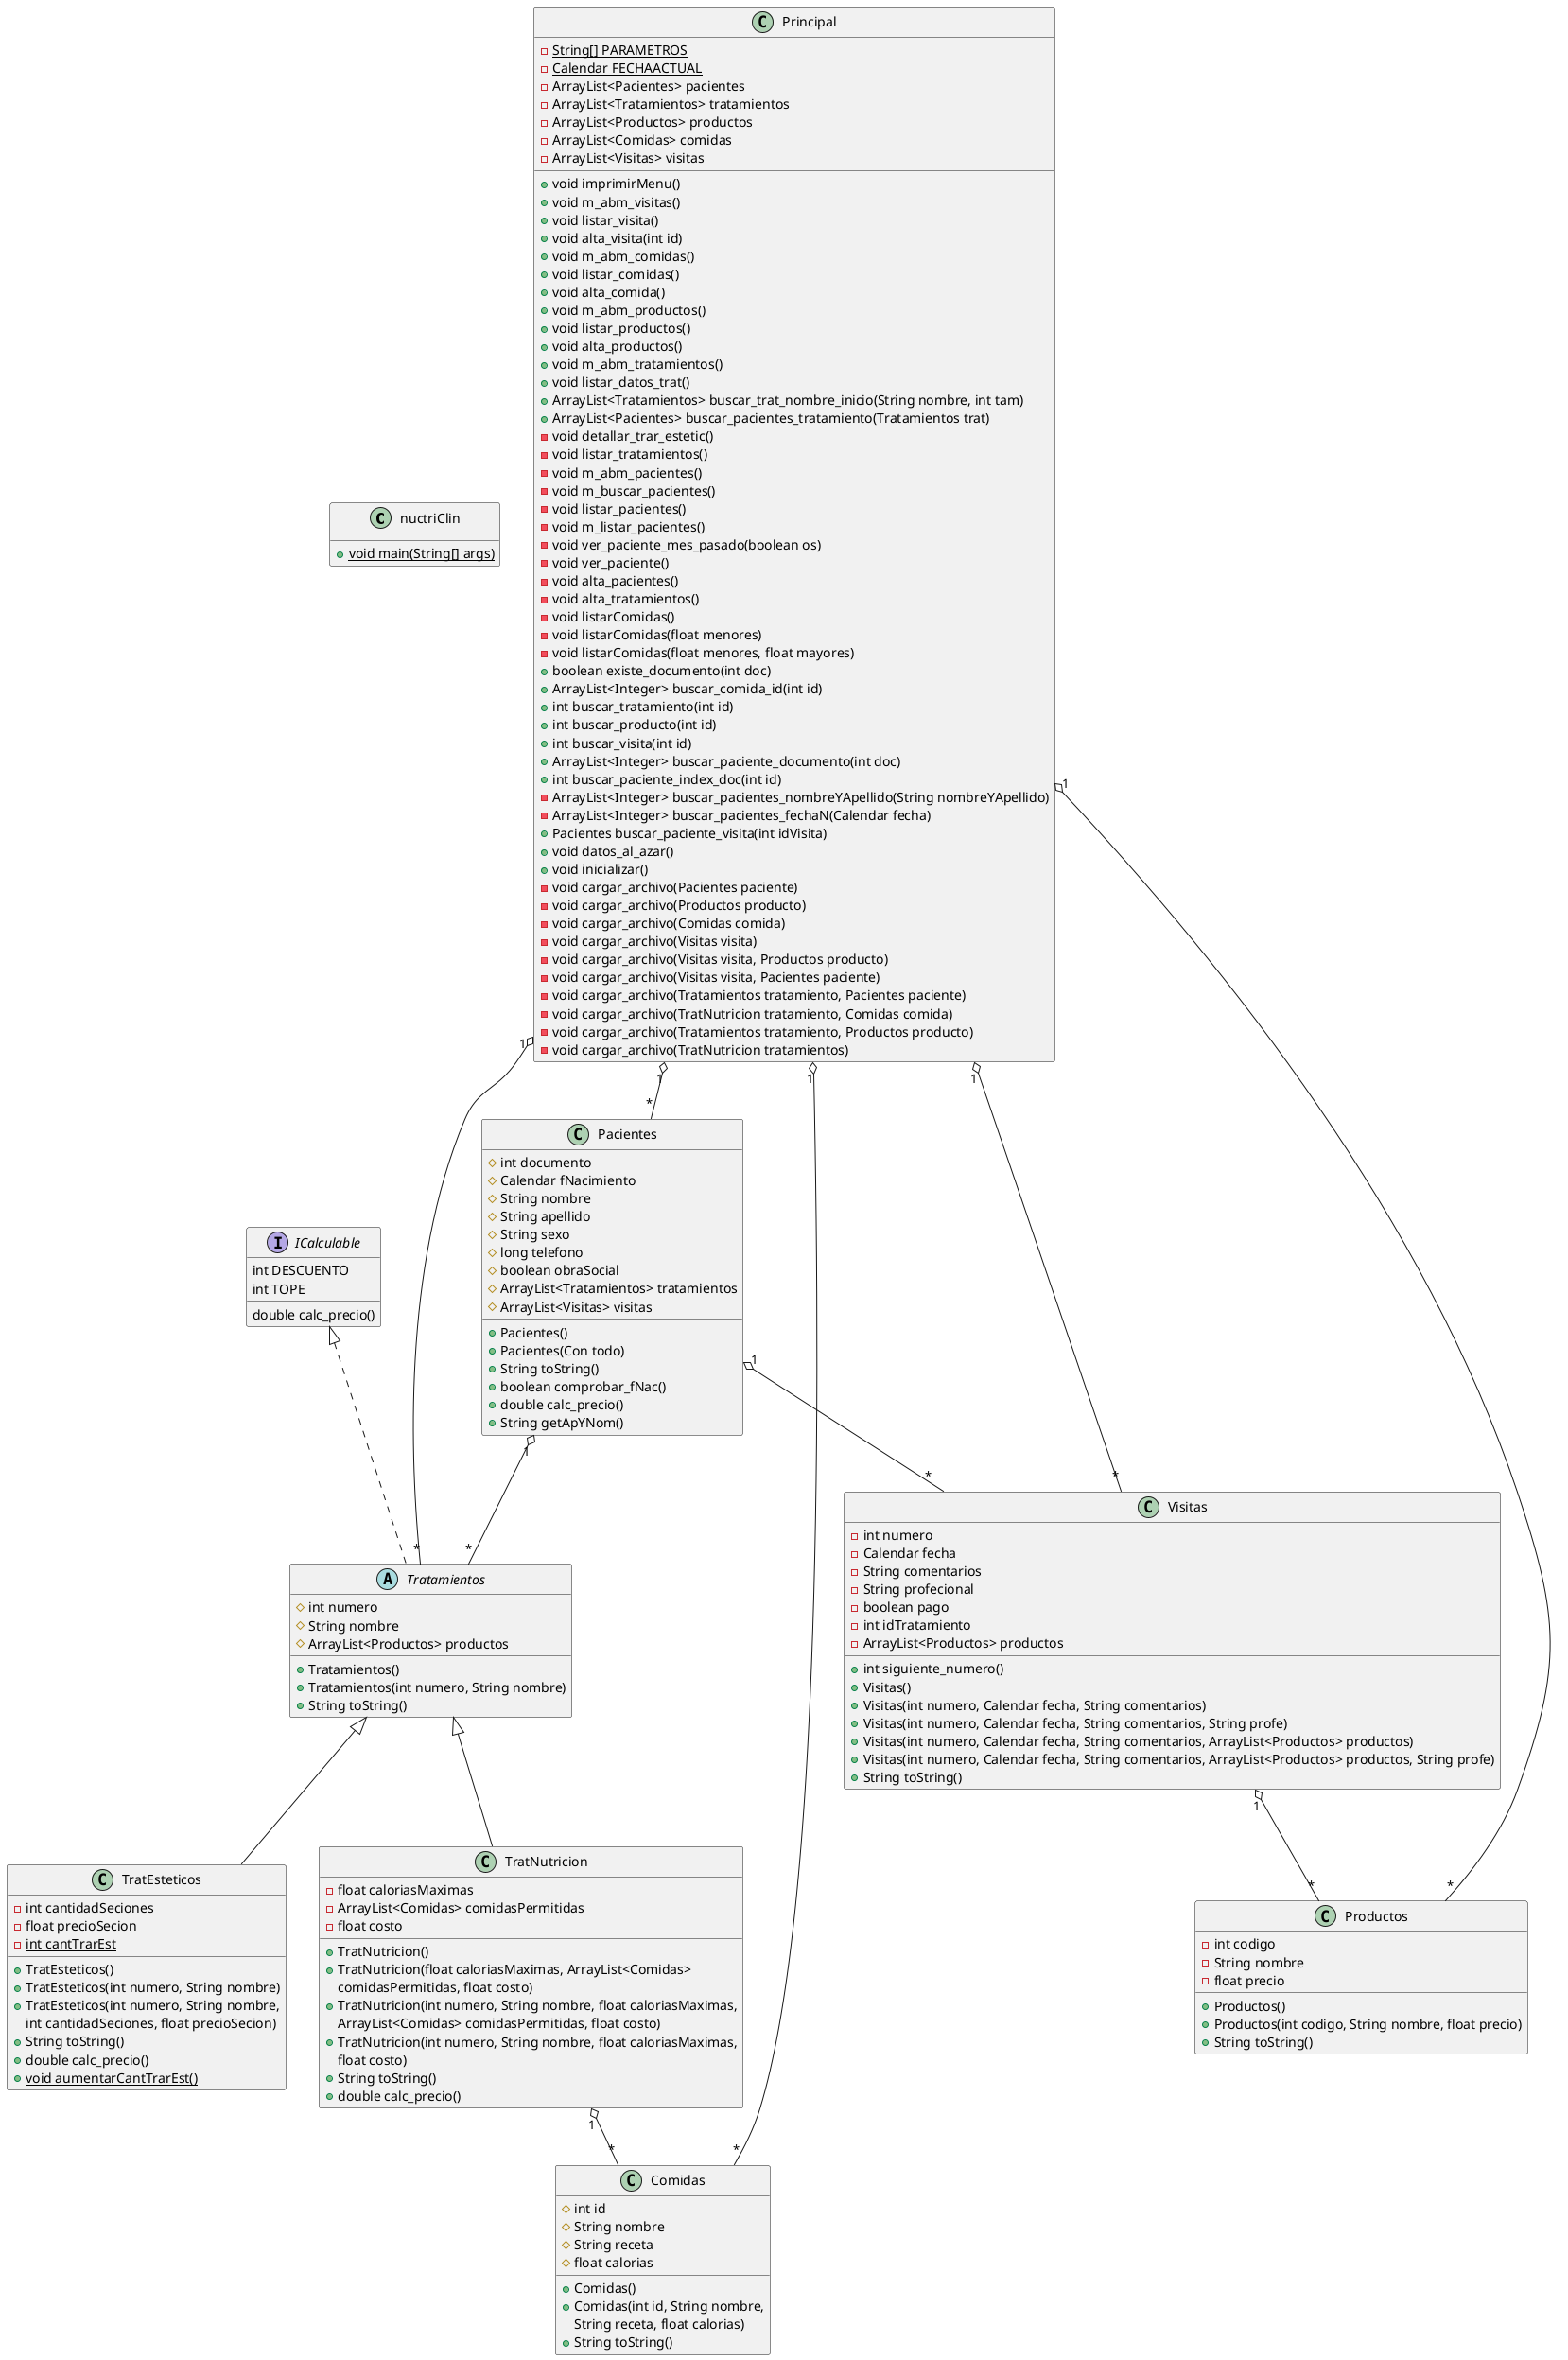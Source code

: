 @startuml

class nuctriClin [[java:nuctriClin.nuctriClin]] {
	+{static}void main(String[] args)
}

interface ICalculable [[java:nuctriClin.ICalculable]] {
	int DESCUENTO
	int TOPE
	double calc_precio()
}


class Principal {
	-{static}String[] PARAMETROS
	-{static}Calendar FECHAACTUAL
	-ArrayList<Pacientes> pacientes
	-ArrayList<Tratamientos> tratamientos
	-ArrayList<Productos> productos
	-ArrayList<Comidas> comidas
	-ArrayList<Visitas> visitas
	+void imprimirMenu()
	+void m_abm_visitas()
	+void listar_visita()
	+void alta_visita(int id)
	+void m_abm_comidas()
	+void listar_comidas()
	+void alta_comida()
	+void m_abm_productos()
	+void listar_productos()
	+void alta_productos()
	+void m_abm_tratamientos()
	+void listar_datos_trat()
	+ArrayList<Tratamientos> buscar_trat_nombre_inicio(String nombre, int tam)
	+ArrayList<Pacientes> buscar_pacientes_tratamiento(Tratamientos trat)
	-void detallar_trar_estetic()
	-void listar_tratamientos()
	-void m_abm_pacientes()
	-void m_buscar_pacientes()
	-void listar_pacientes()
	-void m_listar_pacientes()
	-void ver_paciente_mes_pasado(boolean os)
	-void ver_paciente()
	-void alta_pacientes()
	-void alta_tratamientos()
	-void listarComidas()
	-void listarComidas(float menores)
	-void listarComidas(float menores, float mayores)
	+boolean existe_documento(int doc)
	+ArrayList<Integer> buscar_comida_id(int id)
	+int buscar_tratamiento(int id)
	+int buscar_producto(int id)
	+int buscar_visita(int id)
	+ArrayList<Integer> buscar_paciente_documento(int doc)
	+int buscar_paciente_index_doc(int id)
	-ArrayList<Integer> buscar_pacientes_nombreYApellido(String nombreYApellido)
	-ArrayList<Integer> buscar_pacientes_fechaN(Calendar fecha)
	+Pacientes buscar_paciente_visita(int idVisita)
	+void datos_al_azar()
	+void inicializar()
	-void cargar_archivo(Pacientes paciente)
	-void cargar_archivo(Productos producto)
	-void cargar_archivo(Comidas comida)
	-void cargar_archivo(Visitas visita)
	-void cargar_archivo(Visitas visita, Productos producto)
	-void cargar_archivo(Visitas visita, Pacientes paciente)
	-void cargar_archivo(Tratamientos tratamiento, Pacientes paciente)
	-void cargar_archivo(TratNutricion tratamiento, Comidas comida)
	-void cargar_archivo(Tratamientos tratamiento, Productos producto)
	-void cargar_archivo(TratNutricion tratamientos)
}


class Visitas  {
	-int numero
	-Calendar fecha
	-String comentarios
	-String profecional
	-boolean pago
	-int idTratamiento
	-ArrayList<Productos> productos
	+int siguiente_numero()
	+Visitas()
	+Visitas(int numero, Calendar fecha, String comentarios)
	+Visitas(int numero, Calendar fecha, String comentarios, String profe)
	+Visitas(int numero, Calendar fecha, String comentarios, ArrayList<Productos> productos)
	+Visitas(int numero, Calendar fecha, String comentarios, ArrayList<Productos> productos, String profe)
	+String toString()
}
class Pacientes {
	#int documento
	#Calendar fNacimiento
	#String nombre
	#String apellido
	#String sexo
	#long telefono
	#boolean obraSocial
	#ArrayList<Tratamientos> tratamientos
	#ArrayList<Visitas> visitas
	+Pacientes()
	+Pacientes(Con todo)
	+String toString()
	+boolean comprobar_fNac()
	+double calc_precio()
	+String getApYNom()
}
abstract class Tratamientos{
	#int numero
	#String nombre
	#ArrayList<Productos> productos
	+Tratamientos()
	+Tratamientos(int numero, String nombre)
	+String toString()
}
class TratEsteticos {
	-int cantidadSeciones
	-float precioSecion
	-{static}int cantTrarEst
	+TratEsteticos()
	+TratEsteticos(int numero, String nombre)
	+TratEsteticos(int numero, String nombre,
	 int cantidadSeciones, float precioSecion)
	+String toString()
	+double calc_precio()
	+{static}void aumentarCantTrarEst()
}

class TratNutricion  {
	-float caloriasMaximas
	-ArrayList<Comidas> comidasPermitidas
	-float costo
	+TratNutricion()
	+TratNutricion(float caloriasMaximas, ArrayList<Comidas> 
	comidasPermitidas, float costo)
	+TratNutricion(int numero, String nombre, float caloriasMaximas,
	 ArrayList<Comidas> comidasPermitidas, float costo)
	+TratNutricion(int numero, String nombre, float caloriasMaximas,
	 float costo)
	+String toString()
	+double calc_precio()
}
class Comidas {
	#int id
	#String nombre
	#String receta
	#float calorias
	+Comidas()
	+Comidas(int id, String nombre, 
	String receta, float calorias)
	+String toString()
}
class Productos {
	-int codigo
	-String nombre
	-float precio
	+Productos()
	+Productos(int codigo, String nombre, float precio)
	+String toString()
}







Tratamientos <|-- TratEsteticos
Tratamientos <|-- TratNutricion
ICalculable <|.. Tratamientos

TratNutricion "1" o-- "*" Comidas
Pacientes "1" o-- "*" Tratamientos
Pacientes "1" o-- "*" Visitas
Visitas "1" o-- "*" Productos

Principal "1" o-- "*" Pacientes
Principal "1" o-- "*" Productos
Principal "1" o-- "*" Comidas
Principal "1" o-- "*" Visitas
Principal "1" o-- "*" Tratamientos

@enduml